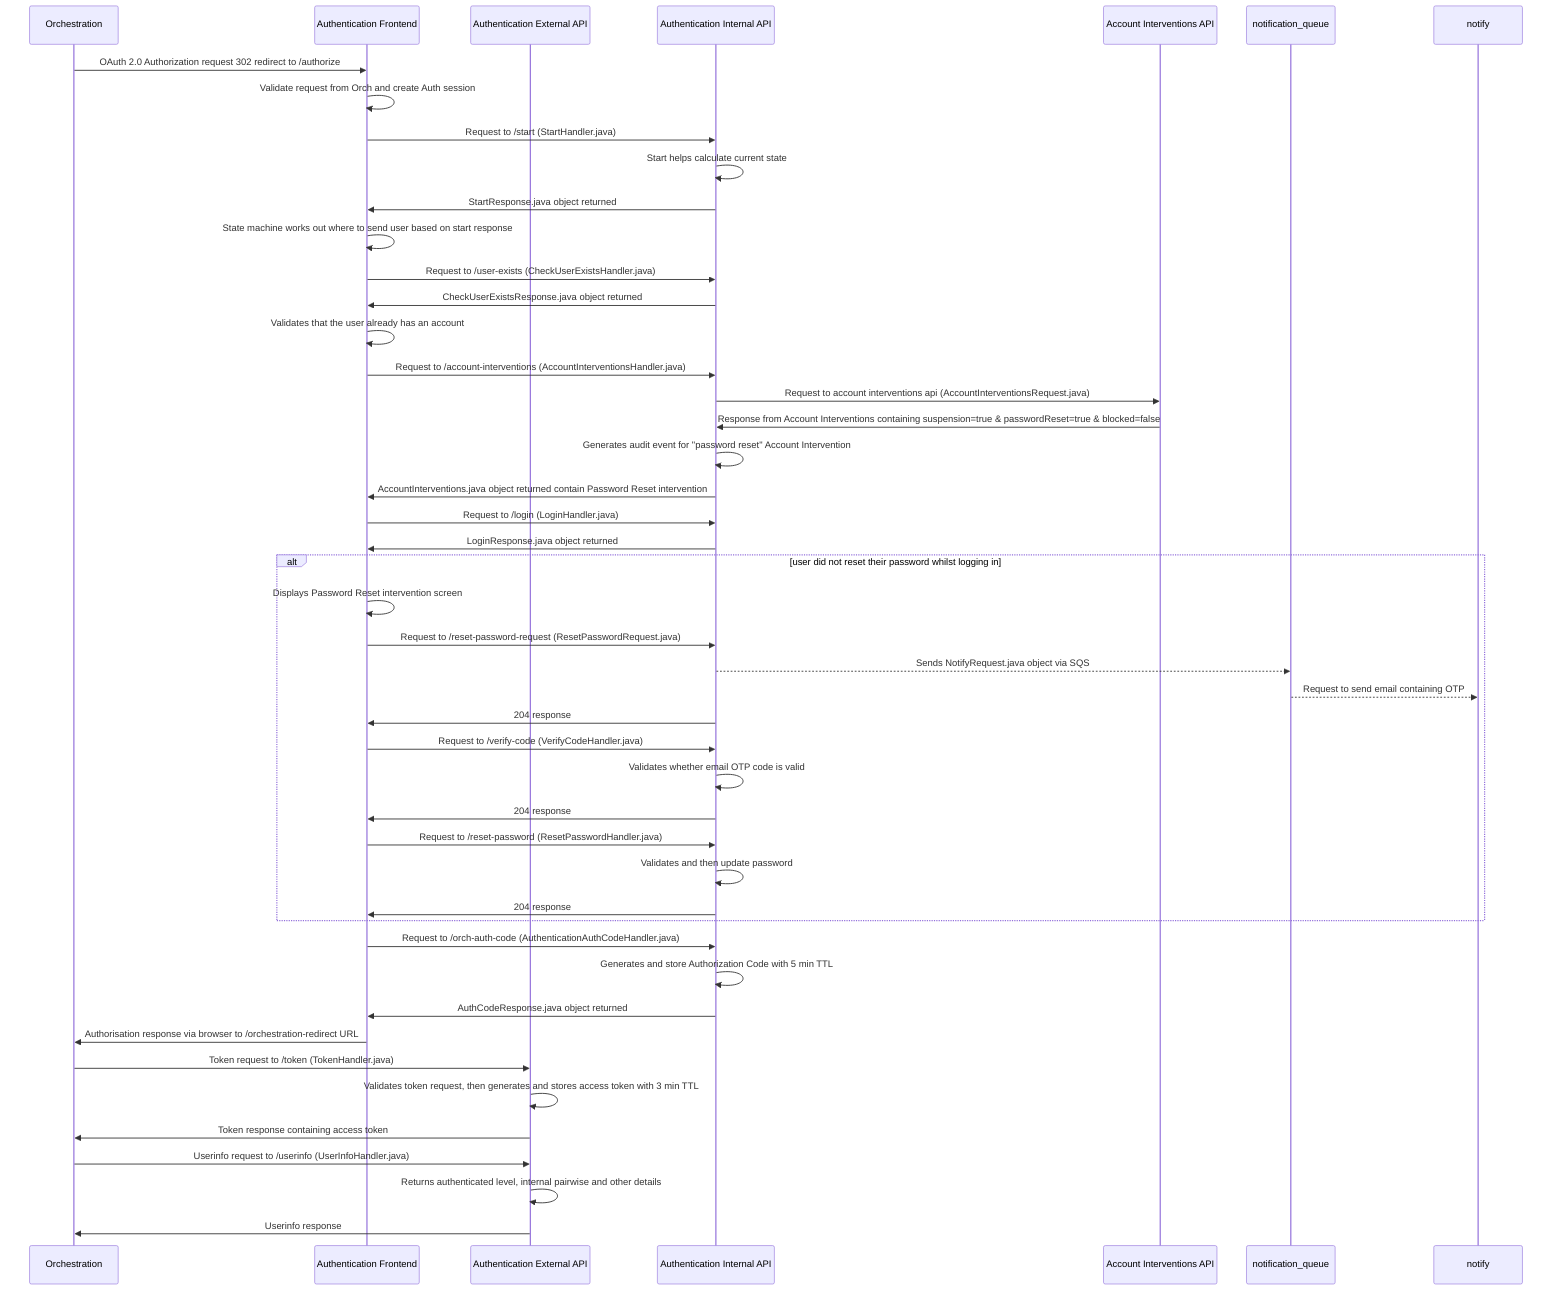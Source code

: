 sequenceDiagram
    participant orch_api as Orchestration
    participant auth_frontend as Authentication Frontend
    participant auth_external_api as Authentication External API
    participant auth_internal_api as Authentication Internal API
    participant account_interventions as Account Interventions API    
    orch_api ->> auth_frontend : OAuth 2.0 Authorization request 302 redirect to /authorize
    auth_frontend ->> auth_frontend : Validate request from Orch and create Auth session 
    auth_frontend ->> auth_internal_api : Request to /start (StartHandler.java)
    auth_internal_api ->> auth_internal_api : Start helps calculate current state
    auth_internal_api ->> auth_frontend : StartResponse.java object returned
    auth_frontend ->> auth_frontend : State machine works out where to send user based on start response
    auth_frontend ->> auth_internal_api : Request to /user-exists (CheckUserExistsHandler.java)
    auth_internal_api ->> auth_frontend: CheckUserExistsResponse.java object returned
    auth_frontend ->> auth_frontend: Validates that the user already has an account
    auth_frontend ->> auth_internal_api : Request to /account-interventions (AccountInterventionsHandler.java)
    auth_internal_api ->> account_interventions : Request to account interventions api (AccountInterventionsRequest.java)
    account_interventions ->> auth_internal_api : Response from Account Interventions containing suspension=true & passwordReset=true & blocked=false
    auth_internal_api ->> auth_internal_api : Generates audit event for "password reset" Account Intervention
    auth_internal_api ->> auth_frontend: AccountInterventions.java object returned contain Password Reset intervention
    auth_frontend ->> auth_internal_api : Request to /login (LoginHandler.java)
    auth_internal_api ->> auth_frontend: LoginResponse.java object returned
    alt user did not reset their password whilst logging in
        auth_frontend ->> auth_frontend : Displays Password Reset intervention screen
        auth_frontend ->> auth_internal_api : Request to /reset-password-request (ResetPasswordRequest.java)
        auth_internal_api -->> notification_queue : Sends NotifyRequest.java object via SQS
        notification_queue -->> notify : Request to send email containing OTP 
        auth_internal_api ->> auth_frontend: 204 response
        auth_frontend ->> auth_internal_api : Request to /verify-code (VerifyCodeHandler.java)
        auth_internal_api ->> auth_internal_api : Validates whether email OTP code is valid
        auth_internal_api ->> auth_frontend: 204 response
        auth_frontend ->> auth_internal_api : Request to /reset-password (ResetPasswordHandler.java)
        auth_internal_api ->> auth_internal_api : Validates and then update password
        auth_internal_api ->> auth_frontend: 204 response
    end
    auth_frontend ->> auth_internal_api : Request to /orch-auth-code (AuthenticationAuthCodeHandler.java)
    auth_internal_api ->> auth_internal_api : Generates and store Authorization Code with 5 min TTL
    auth_internal_api ->> auth_frontend: AuthCodeResponse.java object returned
    auth_frontend ->> orch_api : Authorisation response via browser to /orchestration-redirect URL
    orch_api ->> auth_external_api: Token request to /token (TokenHandler.java)
    auth_external_api ->> auth_external_api : Validates token request, then generates and stores access token with 3 min TTL
    auth_external_api ->> orch_api : Token response containing access token
    orch_api ->> auth_external_api: Userinfo request to /userinfo (UserInfoHandler.java)
    auth_external_api ->> auth_external_api: Returns authenticated level, internal pairwise and other details
    auth_external_api ->> orch_api : Userinfo response